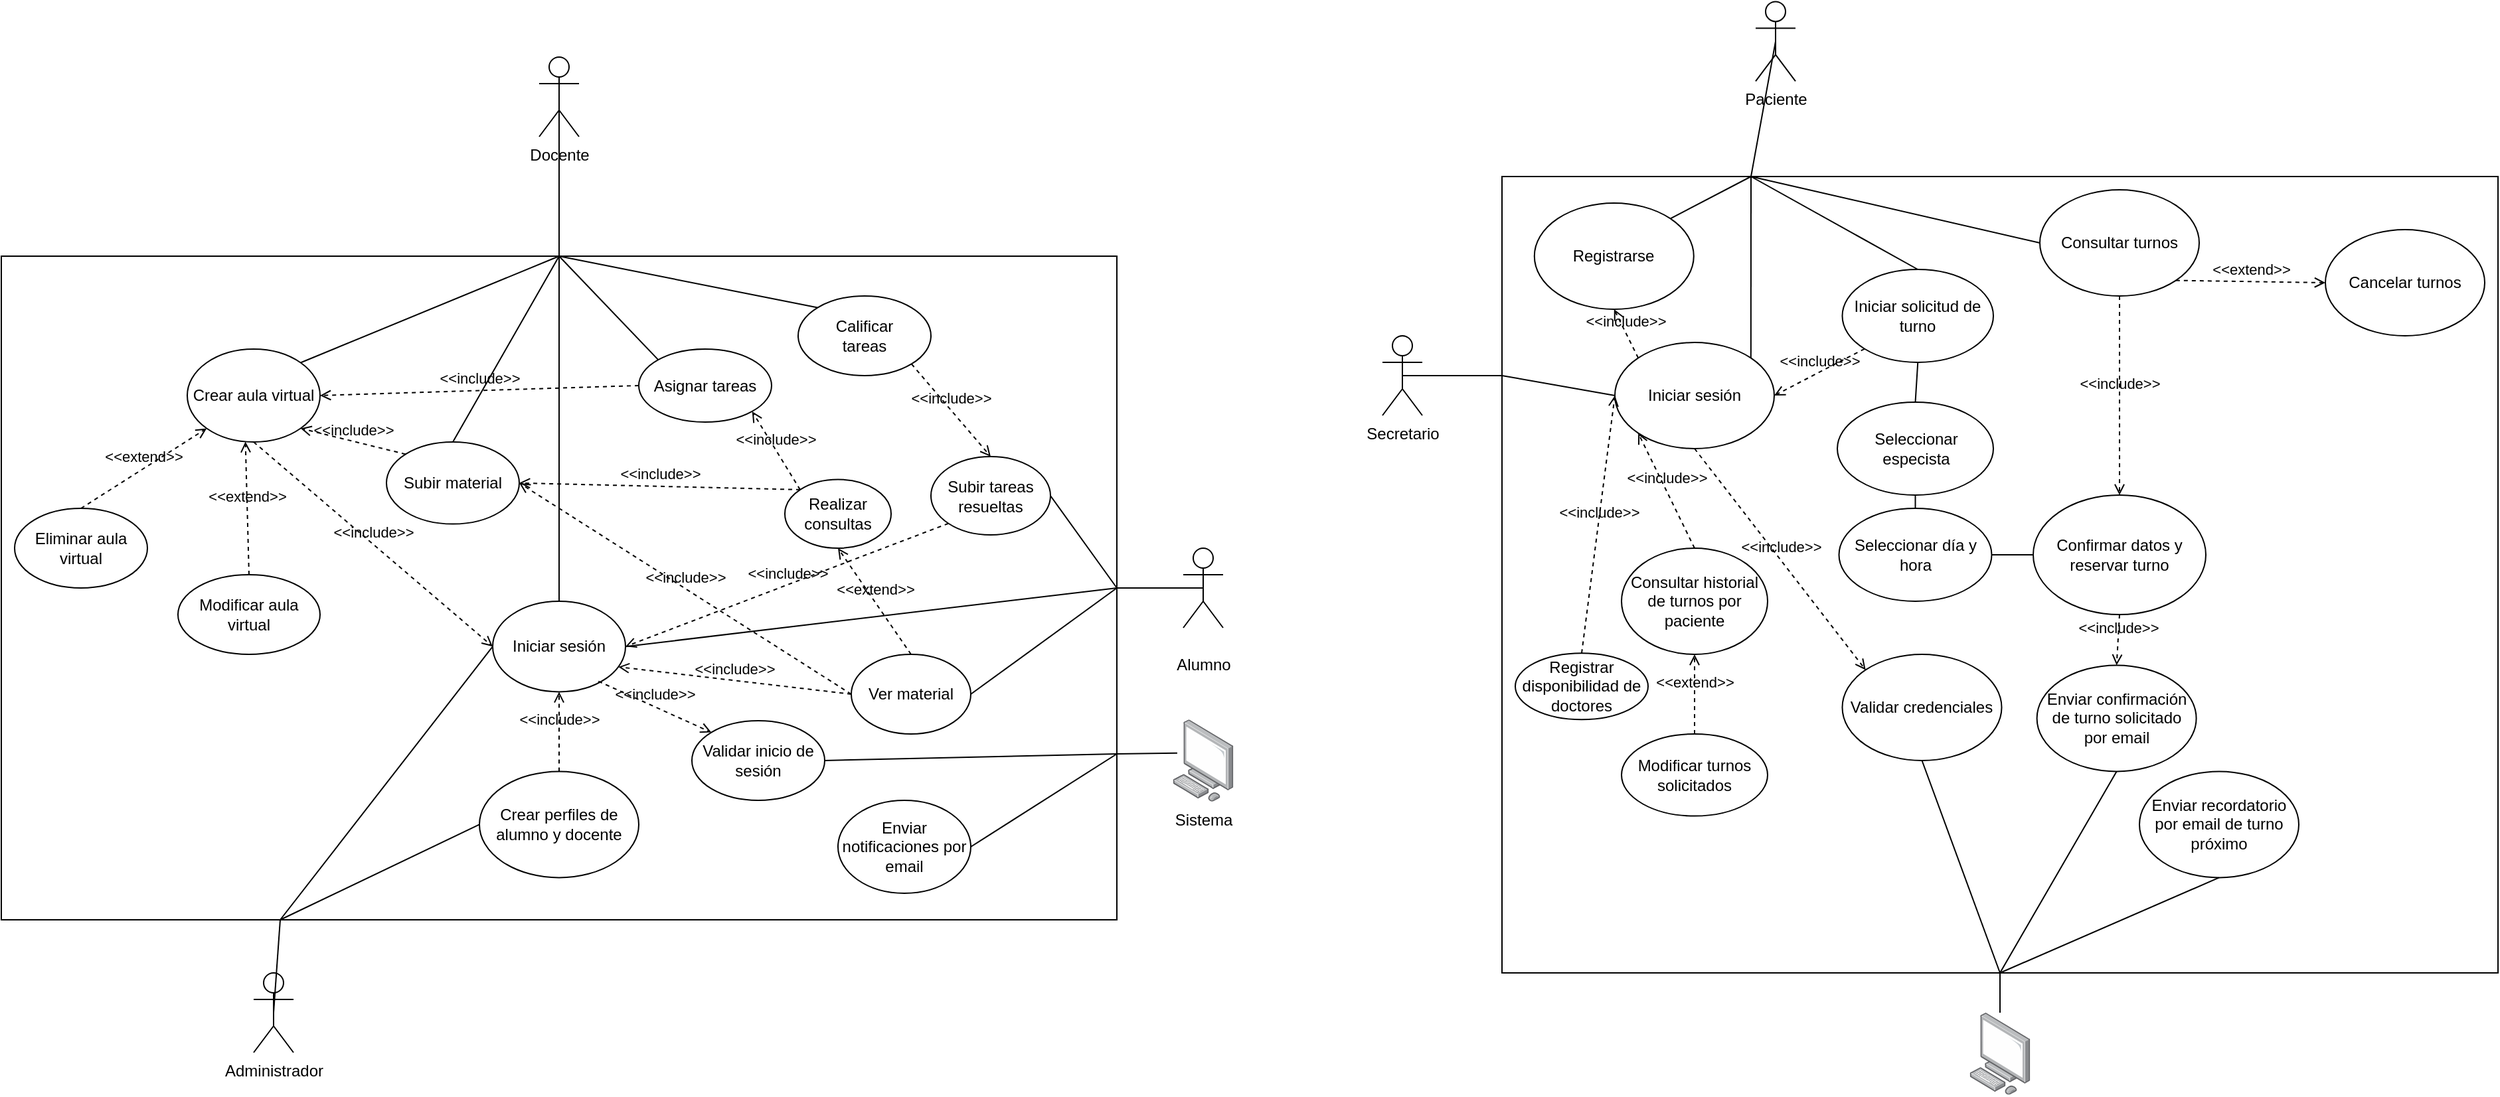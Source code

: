 <mxfile version="26.2.14">
  <diagram name="Página-1" id="scErUevI-4GT9AYKOMYy">
    <mxGraphModel dx="2680" dy="1925" grid="1" gridSize="10" guides="1" tooltips="1" connect="1" arrows="1" fold="1" page="1" pageScale="1" pageWidth="827" pageHeight="1169" math="0" shadow="0">
      <root>
        <mxCell id="0" />
        <mxCell id="1" parent="0" />
        <mxCell id="3wIR6ko056dWElmyYk91-91" value="" style="rounded=0;whiteSpace=wrap;html=1;" vertex="1" parent="1">
          <mxGeometry x="1020" y="-1000" width="750" height="600" as="geometry" />
        </mxCell>
        <mxCell id="y31MND58anYvLnVCojib-1" value="Docente" style="shape=umlActor;verticalLabelPosition=bottom;verticalAlign=top;html=1;outlineConnect=0;" parent="1" vertex="1">
          <mxGeometry x="295" y="-1090" width="30" height="60" as="geometry" />
        </mxCell>
        <mxCell id="3wIR6ko056dWElmyYk91-3" value="" style="rounded=0;whiteSpace=wrap;html=1;" vertex="1" parent="1">
          <mxGeometry x="-110" y="-940" width="840" height="500" as="geometry" />
        </mxCell>
        <mxCell id="3wIR6ko056dWElmyYk91-5" value="Sistema" style="image;points=[];aspect=fixed;html=1;align=center;shadow=0;dashed=0;image=img/lib/allied_telesis/computer_and_terminals/Personal_Computer.svg;" vertex="1" parent="1">
          <mxGeometry x="772.2" y="-590.9" width="45.6" height="61.8" as="geometry" />
        </mxCell>
        <mxCell id="3wIR6ko056dWElmyYk91-6" value="Administrador" style="shape=umlActor;verticalLabelPosition=bottom;verticalAlign=top;html=1;outlineConnect=0;" vertex="1" parent="1">
          <mxGeometry x="80" y="-400" width="30" height="60" as="geometry" />
        </mxCell>
        <mxCell id="3wIR6ko056dWElmyYk91-7" value="Iniciar sesión" style="ellipse;whiteSpace=wrap;html=1;" vertex="1" parent="1">
          <mxGeometry x="260" y="-680" width="100" height="68.2" as="geometry" />
        </mxCell>
        <mxCell id="3wIR6ko056dWElmyYk91-10" value="" style="endArrow=none;html=1;rounded=0;entryX=0.5;entryY=0.5;entryDx=0;entryDy=0;entryPerimeter=0;exitX=0.25;exitY=1;exitDx=0;exitDy=0;" edge="1" parent="1" source="3wIR6ko056dWElmyYk91-3" target="3wIR6ko056dWElmyYk91-6">
          <mxGeometry width="50" height="50" relative="1" as="geometry">
            <mxPoint x="140" y="-480" as="sourcePoint" />
            <mxPoint x="190" y="-530" as="targetPoint" />
          </mxGeometry>
        </mxCell>
        <mxCell id="3wIR6ko056dWElmyYk91-13" value="" style="endArrow=none;html=1;rounded=0;entryX=0;entryY=0.5;entryDx=0;entryDy=0;exitX=0.25;exitY=1;exitDx=0;exitDy=0;" edge="1" parent="1" source="3wIR6ko056dWElmyYk91-3" target="3wIR6ko056dWElmyYk91-7">
          <mxGeometry width="50" height="50" relative="1" as="geometry">
            <mxPoint x="80" y="-470" as="sourcePoint" />
            <mxPoint x="130" y="-520" as="targetPoint" />
          </mxGeometry>
        </mxCell>
        <mxCell id="3wIR6ko056dWElmyYk91-14" value="Crear perfiles de alumno y docente" style="ellipse;whiteSpace=wrap;html=1;" vertex="1" parent="1">
          <mxGeometry x="250" y="-551.8" width="120" height="80" as="geometry" />
        </mxCell>
        <mxCell id="3wIR6ko056dWElmyYk91-15" value="" style="endArrow=none;html=1;rounded=0;entryX=0;entryY=0.5;entryDx=0;entryDy=0;exitX=0.25;exitY=1;exitDx=0;exitDy=0;" edge="1" parent="1" source="3wIR6ko056dWElmyYk91-3" target="3wIR6ko056dWElmyYk91-14">
          <mxGeometry width="50" height="50" relative="1" as="geometry">
            <mxPoint x="130" y="-400" as="sourcePoint" />
            <mxPoint x="220" y="-490" as="targetPoint" />
          </mxGeometry>
        </mxCell>
        <mxCell id="3wIR6ko056dWElmyYk91-16" value="&amp;lt;&amp;lt;include&amp;gt;&amp;gt;" style="html=1;verticalAlign=bottom;labelBackgroundColor=none;endArrow=open;endFill=0;dashed=1;rounded=0;exitX=0.5;exitY=0;exitDx=0;exitDy=0;entryX=0.5;entryY=1;entryDx=0;entryDy=0;" edge="1" parent="1" source="3wIR6ko056dWElmyYk91-14" target="3wIR6ko056dWElmyYk91-7">
          <mxGeometry width="160" relative="1" as="geometry">
            <mxPoint x="300" y="-640" as="sourcePoint" />
            <mxPoint x="460" y="-640" as="targetPoint" />
          </mxGeometry>
        </mxCell>
        <mxCell id="3wIR6ko056dWElmyYk91-17" value="Crear aula virtual" style="ellipse;whiteSpace=wrap;html=1;" vertex="1" parent="1">
          <mxGeometry x="30" y="-870" width="100" height="70" as="geometry" />
        </mxCell>
        <mxCell id="3wIR6ko056dWElmyYk91-18" value="Modificar aula virtual" style="ellipse;whiteSpace=wrap;html=1;" vertex="1" parent="1">
          <mxGeometry x="23" y="-700" width="107" height="60" as="geometry" />
        </mxCell>
        <mxCell id="3wIR6ko056dWElmyYk91-19" value="Subir material" style="ellipse;whiteSpace=wrap;html=1;" vertex="1" parent="1">
          <mxGeometry x="180" y="-800" width="100" height="61.8" as="geometry" />
        </mxCell>
        <mxCell id="3wIR6ko056dWElmyYk91-25" value="Eliminar aula virtual" style="ellipse;whiteSpace=wrap;html=1;" vertex="1" parent="1">
          <mxGeometry x="-100" y="-750" width="100" height="60" as="geometry" />
        </mxCell>
        <mxCell id="3wIR6ko056dWElmyYk91-31" value="Asignar tareas" style="ellipse;whiteSpace=wrap;html=1;" vertex="1" parent="1">
          <mxGeometry x="370" y="-870" width="100" height="55" as="geometry" />
        </mxCell>
        <mxCell id="3wIR6ko056dWElmyYk91-35" value="Calificar&lt;div&gt;tareas&lt;/div&gt;" style="ellipse;whiteSpace=wrap;html=1;" vertex="1" parent="1">
          <mxGeometry x="490" y="-910" width="100" height="60" as="geometry" />
        </mxCell>
        <mxCell id="3wIR6ko056dWElmyYk91-37" value="" style="endArrow=none;html=1;rounded=0;exitX=1;exitY=0;exitDx=0;exitDy=0;entryX=0.5;entryY=0;entryDx=0;entryDy=0;" edge="1" parent="1" source="3wIR6ko056dWElmyYk91-17" target="3wIR6ko056dWElmyYk91-3">
          <mxGeometry width="50" height="50" relative="1" as="geometry">
            <mxPoint x="250" y="-850" as="sourcePoint" />
            <mxPoint x="300" y="-900" as="targetPoint" />
          </mxGeometry>
        </mxCell>
        <mxCell id="3wIR6ko056dWElmyYk91-38" value="" style="endArrow=none;html=1;rounded=0;entryX=0.5;entryY=0;entryDx=0;entryDy=0;exitX=0.5;exitY=0;exitDx=0;exitDy=0;" edge="1" parent="1" source="3wIR6ko056dWElmyYk91-19" target="3wIR6ko056dWElmyYk91-3">
          <mxGeometry width="50" height="50" relative="1" as="geometry">
            <mxPoint x="290" y="-840" as="sourcePoint" />
            <mxPoint x="340" y="-890" as="targetPoint" />
          </mxGeometry>
        </mxCell>
        <mxCell id="3wIR6ko056dWElmyYk91-39" value="" style="endArrow=none;html=1;rounded=0;entryX=0.5;entryY=0;entryDx=0;entryDy=0;exitX=0.5;exitY=0;exitDx=0;exitDy=0;" edge="1" parent="1" source="3wIR6ko056dWElmyYk91-7" target="3wIR6ko056dWElmyYk91-3">
          <mxGeometry width="50" height="50" relative="1" as="geometry">
            <mxPoint x="330" y="-780" as="sourcePoint" />
            <mxPoint x="380" y="-830" as="targetPoint" />
          </mxGeometry>
        </mxCell>
        <mxCell id="3wIR6ko056dWElmyYk91-40" value="" style="endArrow=none;html=1;rounded=0;exitX=0.5;exitY=0;exitDx=0;exitDy=0;entryX=0;entryY=0;entryDx=0;entryDy=0;" edge="1" parent="1" source="3wIR6ko056dWElmyYk91-3" target="3wIR6ko056dWElmyYk91-31">
          <mxGeometry width="50" height="50" relative="1" as="geometry">
            <mxPoint x="310" y="-930" as="sourcePoint" />
            <mxPoint x="420" y="-860" as="targetPoint" />
          </mxGeometry>
        </mxCell>
        <mxCell id="3wIR6ko056dWElmyYk91-41" value="" style="endArrow=none;html=1;rounded=0;exitX=0.5;exitY=0;exitDx=0;exitDy=0;entryX=0;entryY=0;entryDx=0;entryDy=0;" edge="1" parent="1" source="3wIR6ko056dWElmyYk91-3" target="3wIR6ko056dWElmyYk91-35">
          <mxGeometry width="50" height="50" relative="1" as="geometry">
            <mxPoint x="380" y="-830" as="sourcePoint" />
            <mxPoint x="430" y="-880" as="targetPoint" />
          </mxGeometry>
        </mxCell>
        <mxCell id="3wIR6ko056dWElmyYk91-42" value="" style="endArrow=none;html=1;rounded=0;entryX=0.5;entryY=0.5;entryDx=0;entryDy=0;entryPerimeter=0;exitX=0.5;exitY=0;exitDx=0;exitDy=0;" edge="1" parent="1" source="3wIR6ko056dWElmyYk91-3" target="y31MND58anYvLnVCojib-1">
          <mxGeometry width="50" height="50" relative="1" as="geometry">
            <mxPoint x="280" y="-950" as="sourcePoint" />
            <mxPoint x="330" y="-1000" as="targetPoint" />
          </mxGeometry>
        </mxCell>
        <mxCell id="3wIR6ko056dWElmyYk91-46" value="&amp;lt;&amp;lt;include&amp;gt;&amp;gt;" style="html=1;verticalAlign=bottom;labelBackgroundColor=none;endArrow=open;endFill=0;dashed=1;rounded=0;exitX=0.5;exitY=1;exitDx=0;exitDy=0;entryX=0;entryY=0.5;entryDx=0;entryDy=0;" edge="1" parent="1" source="3wIR6ko056dWElmyYk91-17" target="3wIR6ko056dWElmyYk91-7">
          <mxGeometry width="160" relative="1" as="geometry">
            <mxPoint y="-720" as="sourcePoint" />
            <mxPoint x="160" y="-720" as="targetPoint" />
          </mxGeometry>
        </mxCell>
        <mxCell id="3wIR6ko056dWElmyYk91-47" value="&amp;lt;&amp;lt;include&amp;gt;&amp;gt;" style="html=1;verticalAlign=bottom;labelBackgroundColor=none;endArrow=open;endFill=0;dashed=1;rounded=0;entryX=1;entryY=1;entryDx=0;entryDy=0;exitX=0;exitY=0;exitDx=0;exitDy=0;" edge="1" parent="1" source="3wIR6ko056dWElmyYk91-19" target="3wIR6ko056dWElmyYk91-17">
          <mxGeometry width="160" relative="1" as="geometry">
            <mxPoint x="20" y="-700" as="sourcePoint" />
            <mxPoint x="180" y="-700" as="targetPoint" />
          </mxGeometry>
        </mxCell>
        <mxCell id="3wIR6ko056dWElmyYk91-48" value="&amp;lt;&amp;lt;include&amp;gt;&amp;gt;" style="html=1;verticalAlign=bottom;labelBackgroundColor=none;endArrow=open;endFill=0;dashed=1;rounded=0;exitX=0;exitY=0.5;exitDx=0;exitDy=0;entryX=1;entryY=0.5;entryDx=0;entryDy=0;" edge="1" parent="1" source="3wIR6ko056dWElmyYk91-31" target="3wIR6ko056dWElmyYk91-17">
          <mxGeometry width="160" relative="1" as="geometry">
            <mxPoint x="450" y="-680" as="sourcePoint" />
            <mxPoint x="610" y="-680" as="targetPoint" />
          </mxGeometry>
        </mxCell>
        <mxCell id="3wIR6ko056dWElmyYk91-51" value="&lt;br&gt;Alumno" style="shape=umlActor;verticalLabelPosition=bottom;verticalAlign=top;html=1;outlineConnect=0;" vertex="1" parent="1">
          <mxGeometry x="780" y="-720" width="30" height="60" as="geometry" />
        </mxCell>
        <mxCell id="3wIR6ko056dWElmyYk91-52" value="Ver material" style="ellipse;whiteSpace=wrap;html=1;" vertex="1" parent="1">
          <mxGeometry x="530" y="-640" width="90" height="60" as="geometry" />
        </mxCell>
        <mxCell id="3wIR6ko056dWElmyYk91-53" value="Realizar consultas" style="ellipse;whiteSpace=wrap;html=1;" vertex="1" parent="1">
          <mxGeometry x="480" y="-771.8" width="80" height="51.8" as="geometry" />
        </mxCell>
        <mxCell id="3wIR6ko056dWElmyYk91-54" value="Subir tareas resueltas" style="ellipse;whiteSpace=wrap;html=1;" vertex="1" parent="1">
          <mxGeometry x="590" y="-789" width="90" height="59" as="geometry" />
        </mxCell>
        <mxCell id="3wIR6ko056dWElmyYk91-55" value="&amp;lt;&amp;lt;include&amp;gt;&amp;gt;" style="html=1;verticalAlign=bottom;labelBackgroundColor=none;endArrow=open;endFill=0;dashed=1;rounded=0;exitX=1;exitY=1;exitDx=0;exitDy=0;entryX=0.5;entryY=0;entryDx=0;entryDy=0;" edge="1" parent="1" source="3wIR6ko056dWElmyYk91-35" target="3wIR6ko056dWElmyYk91-54">
          <mxGeometry width="160" relative="1" as="geometry">
            <mxPoint x="640" y="-780" as="sourcePoint" />
            <mxPoint x="800" y="-780" as="targetPoint" />
          </mxGeometry>
        </mxCell>
        <mxCell id="3wIR6ko056dWElmyYk91-56" value="&amp;lt;&amp;lt;include&amp;gt;&amp;gt;" style="html=1;verticalAlign=bottom;labelBackgroundColor=none;endArrow=open;endFill=0;dashed=1;rounded=0;exitX=0;exitY=0;exitDx=0;exitDy=0;entryX=1;entryY=0.5;entryDx=0;entryDy=0;" edge="1" parent="1" source="3wIR6ko056dWElmyYk91-53" target="3wIR6ko056dWElmyYk91-19">
          <mxGeometry width="160" relative="1" as="geometry">
            <mxPoint x="450" y="-680" as="sourcePoint" />
            <mxPoint x="610" y="-680" as="targetPoint" />
          </mxGeometry>
        </mxCell>
        <mxCell id="3wIR6ko056dWElmyYk91-57" value="&amp;lt;&amp;lt;include&amp;gt;&amp;gt;" style="html=1;verticalAlign=bottom;labelBackgroundColor=none;endArrow=open;endFill=0;dashed=1;rounded=0;exitX=0;exitY=0;exitDx=0;exitDy=0;entryX=1;entryY=1;entryDx=0;entryDy=0;" edge="1" parent="1" source="3wIR6ko056dWElmyYk91-53" target="3wIR6ko056dWElmyYk91-31">
          <mxGeometry width="160" relative="1" as="geometry">
            <mxPoint x="440" y="-720" as="sourcePoint" />
            <mxPoint x="600" y="-720" as="targetPoint" />
          </mxGeometry>
        </mxCell>
        <mxCell id="3wIR6ko056dWElmyYk91-58" value="&amp;lt;&amp;lt;include&amp;gt;&amp;gt;" style="html=1;verticalAlign=bottom;labelBackgroundColor=none;endArrow=open;endFill=0;dashed=1;rounded=0;exitX=0;exitY=0.5;exitDx=0;exitDy=0;entryX=1;entryY=0.5;entryDx=0;entryDy=0;" edge="1" parent="1" source="3wIR6ko056dWElmyYk91-52" target="3wIR6ko056dWElmyYk91-19">
          <mxGeometry width="160" relative="1" as="geometry">
            <mxPoint x="540" y="-590" as="sourcePoint" />
            <mxPoint x="700" y="-590" as="targetPoint" />
          </mxGeometry>
        </mxCell>
        <mxCell id="3wIR6ko056dWElmyYk91-59" value="" style="endArrow=none;html=1;rounded=0;entryX=1;entryY=0.5;entryDx=0;entryDy=0;exitX=1;exitY=0.5;exitDx=0;exitDy=0;" edge="1" parent="1" source="3wIR6ko056dWElmyYk91-54" target="3wIR6ko056dWElmyYk91-3">
          <mxGeometry width="50" height="50" relative="1" as="geometry">
            <mxPoint x="650" y="-600" as="sourcePoint" />
            <mxPoint x="700" y="-650" as="targetPoint" />
          </mxGeometry>
        </mxCell>
        <mxCell id="3wIR6ko056dWElmyYk91-61" value="" style="endArrow=none;html=1;rounded=0;exitX=1;exitY=0.5;exitDx=0;exitDy=0;entryX=1;entryY=0.5;entryDx=0;entryDy=0;" edge="1" parent="1" source="3wIR6ko056dWElmyYk91-52" target="3wIR6ko056dWElmyYk91-3">
          <mxGeometry width="50" height="50" relative="1" as="geometry">
            <mxPoint x="680" y="-630" as="sourcePoint" />
            <mxPoint x="730" y="-680" as="targetPoint" />
          </mxGeometry>
        </mxCell>
        <mxCell id="3wIR6ko056dWElmyYk91-62" value="" style="endArrow=none;html=1;rounded=0;entryX=0.5;entryY=0.5;entryDx=0;entryDy=0;entryPerimeter=0;exitX=1;exitY=0.5;exitDx=0;exitDy=0;" edge="1" parent="1" source="3wIR6ko056dWElmyYk91-3" target="3wIR6ko056dWElmyYk91-51">
          <mxGeometry width="50" height="50" relative="1" as="geometry">
            <mxPoint x="670" y="-570" as="sourcePoint" />
            <mxPoint x="720" y="-620" as="targetPoint" />
          </mxGeometry>
        </mxCell>
        <mxCell id="3wIR6ko056dWElmyYk91-63" value="Enviar notificaciones por email" style="ellipse;whiteSpace=wrap;html=1;" vertex="1" parent="1">
          <mxGeometry x="520" y="-530" width="100" height="70" as="geometry" />
        </mxCell>
        <mxCell id="3wIR6ko056dWElmyYk91-64" value="" style="endArrow=none;html=1;rounded=0;exitX=1;exitY=0.5;exitDx=0;exitDy=0;entryX=1;entryY=0.75;entryDx=0;entryDy=0;" edge="1" parent="1" source="3wIR6ko056dWElmyYk91-63" target="3wIR6ko056dWElmyYk91-3">
          <mxGeometry width="50" height="50" relative="1" as="geometry">
            <mxPoint x="670" y="-460" as="sourcePoint" />
            <mxPoint x="720" y="-510" as="targetPoint" />
          </mxGeometry>
        </mxCell>
        <mxCell id="3wIR6ko056dWElmyYk91-65" value="&amp;lt;&amp;lt;extend&amp;gt;&amp;gt;" style="html=1;verticalAlign=bottom;labelBackgroundColor=none;endArrow=open;endFill=0;dashed=1;rounded=0;exitX=0.5;exitY=0;exitDx=0;exitDy=0;entryX=0.5;entryY=1;entryDx=0;entryDy=0;" edge="1" parent="1" source="3wIR6ko056dWElmyYk91-52" target="3wIR6ko056dWElmyYk91-53">
          <mxGeometry width="160" relative="1" as="geometry">
            <mxPoint x="570" y="-670" as="sourcePoint" />
            <mxPoint x="730" y="-670" as="targetPoint" />
          </mxGeometry>
        </mxCell>
        <mxCell id="3wIR6ko056dWElmyYk91-67" value="" style="endArrow=none;html=1;rounded=0;entryX=1;entryY=0.5;entryDx=0;entryDy=0;exitX=1;exitY=0.5;exitDx=0;exitDy=0;" edge="1" parent="1" source="3wIR6ko056dWElmyYk91-7" target="3wIR6ko056dWElmyYk91-3">
          <mxGeometry width="50" height="50" relative="1" as="geometry">
            <mxPoint x="610" y="-640" as="sourcePoint" />
            <mxPoint x="660" y="-690" as="targetPoint" />
          </mxGeometry>
        </mxCell>
        <mxCell id="3wIR6ko056dWElmyYk91-68" value="&amp;lt;&amp;lt;include&amp;gt;&amp;gt;" style="html=1;verticalAlign=bottom;labelBackgroundColor=none;endArrow=open;endFill=0;dashed=1;rounded=0;exitX=0;exitY=0.5;exitDx=0;exitDy=0;entryX=0.947;entryY=0.725;entryDx=0;entryDy=0;entryPerimeter=0;" edge="1" parent="1" source="3wIR6ko056dWElmyYk91-52" target="3wIR6ko056dWElmyYk91-7">
          <mxGeometry width="160" relative="1" as="geometry">
            <mxPoint x="480" y="-630" as="sourcePoint" />
            <mxPoint x="640" y="-630" as="targetPoint" />
          </mxGeometry>
        </mxCell>
        <mxCell id="3wIR6ko056dWElmyYk91-69" value="&amp;lt;&amp;lt;include&amp;gt;&amp;gt;" style="html=1;verticalAlign=bottom;labelBackgroundColor=none;endArrow=open;endFill=0;dashed=1;rounded=0;exitX=0;exitY=1;exitDx=0;exitDy=0;entryX=1;entryY=0.5;entryDx=0;entryDy=0;" edge="1" parent="1" source="3wIR6ko056dWElmyYk91-54" target="3wIR6ko056dWElmyYk91-7">
          <mxGeometry width="160" relative="1" as="geometry">
            <mxPoint x="560" y="-690" as="sourcePoint" />
            <mxPoint x="720" y="-690" as="targetPoint" />
          </mxGeometry>
        </mxCell>
        <mxCell id="3wIR6ko056dWElmyYk91-73" value="Secretario" style="shape=umlActor;verticalLabelPosition=bottom;verticalAlign=top;html=1;outlineConnect=0;" vertex="1" parent="1">
          <mxGeometry x="930" y="-880" width="30" height="60" as="geometry" />
        </mxCell>
        <mxCell id="3wIR6ko056dWElmyYk91-74" value="Paciente" style="shape=umlActor;verticalLabelPosition=bottom;verticalAlign=top;html=1;outlineConnect=0;" vertex="1" parent="1">
          <mxGeometry x="1211" y="-1131.8" width="30" height="60" as="geometry" />
        </mxCell>
        <mxCell id="3wIR6ko056dWElmyYk91-75" value="Iniciar sesión" style="ellipse;whiteSpace=wrap;html=1;" vertex="1" parent="1">
          <mxGeometry x="1105" y="-875" width="120" height="80" as="geometry" />
        </mxCell>
        <mxCell id="3wIR6ko056dWElmyYk91-76" value="Registrarse" style="ellipse;whiteSpace=wrap;html=1;" vertex="1" parent="1">
          <mxGeometry x="1044.4" y="-980" width="120" height="80" as="geometry" />
        </mxCell>
        <mxCell id="3wIR6ko056dWElmyYk91-77" value="Iniciar solicitud de turno" style="ellipse;whiteSpace=wrap;html=1;" vertex="1" parent="1">
          <mxGeometry x="1276.25" y="-930" width="113.75" height="70" as="geometry" />
        </mxCell>
        <mxCell id="3wIR6ko056dWElmyYk91-78" value="Consultar turnos" style="ellipse;whiteSpace=wrap;html=1;" vertex="1" parent="1">
          <mxGeometry x="1425" y="-990" width="120" height="80" as="geometry" />
        </mxCell>
        <mxCell id="3wIR6ko056dWElmyYk91-79" value="Cancelar turnos" style="ellipse;whiteSpace=wrap;html=1;" vertex="1" parent="1">
          <mxGeometry x="1640" y="-960" width="120" height="80" as="geometry" />
        </mxCell>
        <mxCell id="3wIR6ko056dWElmyYk91-80" value="Registrar disponibilidad de doctores" style="ellipse;whiteSpace=wrap;html=1;" vertex="1" parent="1">
          <mxGeometry x="1030" y="-640.9" width="100" height="50" as="geometry" />
        </mxCell>
        <mxCell id="3wIR6ko056dWElmyYk91-81" value="Seleccionar especista" style="ellipse;whiteSpace=wrap;html=1;" vertex="1" parent="1">
          <mxGeometry x="1272.5" y="-830" width="117.5" height="70" as="geometry" />
        </mxCell>
        <mxCell id="3wIR6ko056dWElmyYk91-82" value="Seleccionar día y hora" style="ellipse;whiteSpace=wrap;html=1;" vertex="1" parent="1">
          <mxGeometry x="1273.75" y="-750" width="115" height="70" as="geometry" />
        </mxCell>
        <mxCell id="3wIR6ko056dWElmyYk91-83" value="Confirmar datos y reservar turno" style="ellipse;whiteSpace=wrap;html=1;" vertex="1" parent="1">
          <mxGeometry x="1420" y="-760" width="130" height="90" as="geometry" />
        </mxCell>
        <mxCell id="3wIR6ko056dWElmyYk91-84" value="Enviar confirmación de turno solicitado por email" style="ellipse;whiteSpace=wrap;html=1;" vertex="1" parent="1">
          <mxGeometry x="1422.8" y="-631.8" width="120" height="80" as="geometry" />
        </mxCell>
        <mxCell id="3wIR6ko056dWElmyYk91-85" value="" style="image;points=[];aspect=fixed;html=1;align=center;shadow=0;dashed=0;image=img/lib/allied_telesis/computer_and_terminals/Personal_Computer.svg;" vertex="1" parent="1">
          <mxGeometry x="1372.2" y="-370.0" width="45.6" height="61.8" as="geometry" />
        </mxCell>
        <mxCell id="3wIR6ko056dWElmyYk91-87" value="Enviar recordatorio por email de turno próximo" style="ellipse;whiteSpace=wrap;html=1;" vertex="1" parent="1">
          <mxGeometry x="1500" y="-551.8" width="120" height="80" as="geometry" />
        </mxCell>
        <mxCell id="3wIR6ko056dWElmyYk91-88" value="Modificar turnos solicitados" style="ellipse;whiteSpace=wrap;html=1;" vertex="1" parent="1">
          <mxGeometry x="1110" y="-580" width="110" height="61.8" as="geometry" />
        </mxCell>
        <mxCell id="3wIR6ko056dWElmyYk91-89" value="Consultar historial de turnos por paciente" style="ellipse;whiteSpace=wrap;html=1;" vertex="1" parent="1">
          <mxGeometry x="1110" y="-720" width="110" height="80" as="geometry" />
        </mxCell>
        <mxCell id="3wIR6ko056dWElmyYk91-92" value="" style="endArrow=none;html=1;rounded=0;exitX=0.5;exitY=0;exitDx=0;exitDy=0;entryX=0.25;entryY=0;entryDx=0;entryDy=0;" edge="1" parent="1" source="3wIR6ko056dWElmyYk91-77" target="3wIR6ko056dWElmyYk91-91">
          <mxGeometry width="50" height="50" relative="1" as="geometry">
            <mxPoint x="1440" y="-940" as="sourcePoint" />
            <mxPoint x="1490" y="-990" as="targetPoint" />
          </mxGeometry>
        </mxCell>
        <mxCell id="3wIR6ko056dWElmyYk91-93" value="" style="endArrow=none;html=1;rounded=0;entryX=0.5;entryY=1;entryDx=0;entryDy=0;exitX=0.5;exitY=0;exitDx=0;exitDy=0;" edge="1" parent="1" source="3wIR6ko056dWElmyYk91-81" target="3wIR6ko056dWElmyYk91-77">
          <mxGeometry width="50" height="50" relative="1" as="geometry">
            <mxPoint x="1220" y="-850" as="sourcePoint" />
            <mxPoint x="1270" y="-900" as="targetPoint" />
          </mxGeometry>
        </mxCell>
        <mxCell id="3wIR6ko056dWElmyYk91-94" value="" style="endArrow=none;html=1;rounded=0;entryX=0.5;entryY=1;entryDx=0;entryDy=0;exitX=0.5;exitY=0;exitDx=0;exitDy=0;" edge="1" parent="1" source="3wIR6ko056dWElmyYk91-82" target="3wIR6ko056dWElmyYk91-81">
          <mxGeometry width="50" height="50" relative="1" as="geometry">
            <mxPoint x="1180" y="-630" as="sourcePoint" />
            <mxPoint x="1230" y="-680" as="targetPoint" />
          </mxGeometry>
        </mxCell>
        <mxCell id="3wIR6ko056dWElmyYk91-95" value="" style="endArrow=none;html=1;rounded=0;entryX=0;entryY=0.5;entryDx=0;entryDy=0;exitX=1;exitY=0.5;exitDx=0;exitDy=0;" edge="1" parent="1" source="3wIR6ko056dWElmyYk91-82" target="3wIR6ko056dWElmyYk91-83">
          <mxGeometry width="50" height="50" relative="1" as="geometry">
            <mxPoint x="1330" y="-580" as="sourcePoint" />
            <mxPoint x="1380" y="-630" as="targetPoint" />
          </mxGeometry>
        </mxCell>
        <mxCell id="3wIR6ko056dWElmyYk91-96" value="" style="endArrow=none;html=1;rounded=0;entryX=0.25;entryY=0;entryDx=0;entryDy=0;exitX=0;exitY=0.5;exitDx=0;exitDy=0;" edge="1" parent="1" source="3wIR6ko056dWElmyYk91-78" target="3wIR6ko056dWElmyYk91-91">
          <mxGeometry width="50" height="50" relative="1" as="geometry">
            <mxPoint x="1540" y="-840" as="sourcePoint" />
            <mxPoint x="1590" y="-890" as="targetPoint" />
          </mxGeometry>
        </mxCell>
        <mxCell id="3wIR6ko056dWElmyYk91-97" value="" style="endArrow=none;html=1;rounded=0;entryX=0.25;entryY=0;entryDx=0;entryDy=0;exitX=1;exitY=0;exitDx=0;exitDy=0;" edge="1" parent="1" source="3wIR6ko056dWElmyYk91-76" target="3wIR6ko056dWElmyYk91-91">
          <mxGeometry width="50" height="50" relative="1" as="geometry">
            <mxPoint x="1250" y="-940" as="sourcePoint" />
            <mxPoint x="1300" y="-990" as="targetPoint" />
          </mxGeometry>
        </mxCell>
        <mxCell id="3wIR6ko056dWElmyYk91-98" value="" style="endArrow=none;html=1;rounded=0;entryX=0.25;entryY=0;entryDx=0;entryDy=0;exitX=1;exitY=0;exitDx=0;exitDy=0;" edge="1" parent="1" source="3wIR6ko056dWElmyYk91-75" target="3wIR6ko056dWElmyYk91-91">
          <mxGeometry width="50" height="50" relative="1" as="geometry">
            <mxPoint x="1220" y="-910" as="sourcePoint" />
            <mxPoint x="1270" y="-960" as="targetPoint" />
          </mxGeometry>
        </mxCell>
        <mxCell id="3wIR6ko056dWElmyYk91-100" value="&amp;lt;&amp;lt;include&amp;gt;&amp;gt;" style="html=1;verticalAlign=bottom;labelBackgroundColor=none;endArrow=open;endFill=0;dashed=1;rounded=0;entryX=0.5;entryY=1;entryDx=0;entryDy=0;exitX=0;exitY=0;exitDx=0;exitDy=0;" edge="1" parent="1" source="3wIR6ko056dWElmyYk91-75" target="3wIR6ko056dWElmyYk91-76">
          <mxGeometry width="160" relative="1" as="geometry">
            <mxPoint x="1070" y="-730" as="sourcePoint" />
            <mxPoint x="1230" y="-730" as="targetPoint" />
          </mxGeometry>
        </mxCell>
        <mxCell id="3wIR6ko056dWElmyYk91-101" value="" style="endArrow=none;html=1;rounded=0;entryX=0.5;entryY=0.5;entryDx=0;entryDy=0;entryPerimeter=0;exitX=0.25;exitY=0;exitDx=0;exitDy=0;" edge="1" parent="1" source="3wIR6ko056dWElmyYk91-91" target="3wIR6ko056dWElmyYk91-74">
          <mxGeometry width="50" height="50" relative="1" as="geometry">
            <mxPoint x="1370" y="-1020" as="sourcePoint" />
            <mxPoint x="1470" y="-1080" as="targetPoint" />
          </mxGeometry>
        </mxCell>
        <mxCell id="3wIR6ko056dWElmyYk91-102" value="&amp;lt;&amp;lt;include&amp;gt;&amp;gt;" style="html=1;verticalAlign=bottom;labelBackgroundColor=none;endArrow=open;endFill=0;dashed=1;rounded=0;exitX=0;exitY=1;exitDx=0;exitDy=0;entryX=1;entryY=0.5;entryDx=0;entryDy=0;" edge="1" parent="1" source="3wIR6ko056dWElmyYk91-77" target="3wIR6ko056dWElmyYk91-75">
          <mxGeometry width="160" relative="1" as="geometry">
            <mxPoint x="1150" y="-720" as="sourcePoint" />
            <mxPoint x="1310" y="-720" as="targetPoint" />
          </mxGeometry>
        </mxCell>
        <mxCell id="3wIR6ko056dWElmyYk91-104" value="&amp;lt;&amp;lt;include&amp;gt;&amp;gt;" style="html=1;verticalAlign=bottom;labelBackgroundColor=none;endArrow=open;endFill=0;dashed=1;rounded=0;entryX=0.5;entryY=0;entryDx=0;entryDy=0;exitX=0.5;exitY=1;exitDx=0;exitDy=0;" edge="1" parent="1" source="3wIR6ko056dWElmyYk91-78" target="3wIR6ko056dWElmyYk91-83">
          <mxGeometry x="0.002" width="160" relative="1" as="geometry">
            <mxPoint x="1748.534" y="-769.996" as="sourcePoint" />
            <mxPoint x="1639.998" y="-705.1" as="targetPoint" />
            <mxPoint as="offset" />
          </mxGeometry>
        </mxCell>
        <mxCell id="3wIR6ko056dWElmyYk91-105" value="" style="endArrow=none;html=1;rounded=0;entryX=0;entryY=0.5;entryDx=0;entryDy=0;exitX=0;exitY=0.25;exitDx=0;exitDy=0;" edge="1" parent="1" source="3wIR6ko056dWElmyYk91-91" target="3wIR6ko056dWElmyYk91-75">
          <mxGeometry width="50" height="50" relative="1" as="geometry">
            <mxPoint x="1090" y="-720" as="sourcePoint" />
            <mxPoint x="1140" y="-770" as="targetPoint" />
          </mxGeometry>
        </mxCell>
        <mxCell id="3wIR6ko056dWElmyYk91-109" value="&amp;lt;&amp;lt;extend&amp;gt;&amp;gt;" style="html=1;verticalAlign=bottom;labelBackgroundColor=none;endArrow=open;endFill=0;dashed=1;rounded=0;entryX=0.5;entryY=1;entryDx=0;entryDy=0;exitX=0.5;exitY=0;exitDx=0;exitDy=0;" edge="1" parent="1" source="3wIR6ko056dWElmyYk91-88" target="3wIR6ko056dWElmyYk91-89">
          <mxGeometry width="160" relative="1" as="geometry">
            <mxPoint x="1190" y="-620" as="sourcePoint" />
            <mxPoint x="1350" y="-620" as="targetPoint" />
          </mxGeometry>
        </mxCell>
        <mxCell id="3wIR6ko056dWElmyYk91-110" value="&amp;lt;&amp;lt;extend&amp;gt;&amp;gt;" style="html=1;verticalAlign=bottom;labelBackgroundColor=none;endArrow=open;endFill=0;dashed=1;rounded=0;exitX=1;exitY=1;exitDx=0;exitDy=0;entryX=0;entryY=0.5;entryDx=0;entryDy=0;" edge="1" parent="1" source="3wIR6ko056dWElmyYk91-78" target="3wIR6ko056dWElmyYk91-79">
          <mxGeometry width="160" relative="1" as="geometry">
            <mxPoint x="1470" y="-850" as="sourcePoint" />
            <mxPoint x="1630" y="-850" as="targetPoint" />
          </mxGeometry>
        </mxCell>
        <mxCell id="3wIR6ko056dWElmyYk91-112" value="" style="endArrow=none;html=1;rounded=0;entryX=0;entryY=0.25;entryDx=0;entryDy=0;exitX=0.5;exitY=0.5;exitDx=0;exitDy=0;exitPerimeter=0;" edge="1" parent="1" source="3wIR6ko056dWElmyYk91-73" target="3wIR6ko056dWElmyYk91-91">
          <mxGeometry width="50" height="50" relative="1" as="geometry">
            <mxPoint x="910" y="-520" as="sourcePoint" />
            <mxPoint x="960" y="-570" as="targetPoint" />
          </mxGeometry>
        </mxCell>
        <mxCell id="3wIR6ko056dWElmyYk91-113" value="" style="endArrow=none;html=1;rounded=0;entryX=0.5;entryY=1;entryDx=0;entryDy=0;" edge="1" parent="1" source="3wIR6ko056dWElmyYk91-85" target="3wIR6ko056dWElmyYk91-91">
          <mxGeometry width="50" height="50" relative="1" as="geometry">
            <mxPoint x="1330" y="-320" as="sourcePoint" />
            <mxPoint x="1380" y="-370" as="targetPoint" />
          </mxGeometry>
        </mxCell>
        <mxCell id="3wIR6ko056dWElmyYk91-114" value="" style="endArrow=none;html=1;rounded=0;entryX=0.5;entryY=1;entryDx=0;entryDy=0;exitX=0.5;exitY=1;exitDx=0;exitDy=0;" edge="1" parent="1" source="3wIR6ko056dWElmyYk91-91" target="3wIR6ko056dWElmyYk91-84">
          <mxGeometry width="50" height="50" relative="1" as="geometry">
            <mxPoint x="1410" y="-430" as="sourcePoint" />
            <mxPoint x="1460" y="-480" as="targetPoint" />
          </mxGeometry>
        </mxCell>
        <mxCell id="3wIR6ko056dWElmyYk91-115" value="" style="endArrow=none;html=1;rounded=0;exitX=0.5;exitY=1;exitDx=0;exitDy=0;entryX=0.5;entryY=1;entryDx=0;entryDy=0;" edge="1" parent="1" source="3wIR6ko056dWElmyYk91-91" target="3wIR6ko056dWElmyYk91-87">
          <mxGeometry width="50" height="50" relative="1" as="geometry">
            <mxPoint x="1450" y="-410" as="sourcePoint" />
            <mxPoint x="1500" y="-460" as="targetPoint" />
          </mxGeometry>
        </mxCell>
        <mxCell id="3wIR6ko056dWElmyYk91-135" value="Validar inicio de sesión" style="ellipse;whiteSpace=wrap;html=1;" vertex="1" parent="1">
          <mxGeometry x="410" y="-590" width="100" height="60" as="geometry" />
        </mxCell>
        <mxCell id="3wIR6ko056dWElmyYk91-136" value="&amp;lt;&amp;lt;include&amp;gt;&amp;gt;" style="html=1;verticalAlign=bottom;labelBackgroundColor=none;endArrow=open;endFill=0;dashed=1;rounded=0;entryX=0;entryY=0;entryDx=0;entryDy=0;exitX=0.796;exitY=0.884;exitDx=0;exitDy=0;exitPerimeter=0;" edge="1" parent="1" source="3wIR6ko056dWElmyYk91-7" target="3wIR6ko056dWElmyYk91-135">
          <mxGeometry width="160" relative="1" as="geometry">
            <mxPoint x="350" y="-620" as="sourcePoint" />
            <mxPoint x="510" y="-620" as="targetPoint" />
          </mxGeometry>
        </mxCell>
        <mxCell id="3wIR6ko056dWElmyYk91-137" value="" style="endArrow=none;html=1;rounded=0;exitX=1;exitY=0.5;exitDx=0;exitDy=0;entryX=1;entryY=0.75;entryDx=0;entryDy=0;" edge="1" parent="1" source="3wIR6ko056dWElmyYk91-135" target="3wIR6ko056dWElmyYk91-3">
          <mxGeometry width="50" height="50" relative="1" as="geometry">
            <mxPoint x="670" y="-540" as="sourcePoint" />
            <mxPoint x="720" y="-590" as="targetPoint" />
          </mxGeometry>
        </mxCell>
        <mxCell id="3wIR6ko056dWElmyYk91-138" value="" style="endArrow=none;html=1;rounded=0;exitX=1;exitY=0.75;exitDx=0;exitDy=0;entryX=0.072;entryY=0.409;entryDx=0;entryDy=0;entryPerimeter=0;" edge="1" parent="1" source="3wIR6ko056dWElmyYk91-3" target="3wIR6ko056dWElmyYk91-5">
          <mxGeometry width="50" height="50" relative="1" as="geometry">
            <mxPoint x="740" y="-550" as="sourcePoint" />
            <mxPoint x="790" y="-600" as="targetPoint" />
          </mxGeometry>
        </mxCell>
        <mxCell id="3wIR6ko056dWElmyYk91-140" value="&amp;lt;&amp;lt;extend&amp;gt;&amp;gt;" style="html=1;verticalAlign=bottom;labelBackgroundColor=none;endArrow=open;endFill=0;dashed=1;rounded=0;exitX=0.5;exitY=0;exitDx=0;exitDy=0;entryX=0;entryY=1;entryDx=0;entryDy=0;" edge="1" parent="1" source="3wIR6ko056dWElmyYk91-25" target="3wIR6ko056dWElmyYk91-17">
          <mxGeometry width="160" relative="1" as="geometry">
            <mxPoint x="-30" y="-760" as="sourcePoint" />
            <mxPoint x="130" y="-760" as="targetPoint" />
          </mxGeometry>
        </mxCell>
        <mxCell id="3wIR6ko056dWElmyYk91-141" value="&amp;lt;&amp;lt;extend&amp;gt;&amp;gt;" style="html=1;verticalAlign=bottom;labelBackgroundColor=none;endArrow=open;endFill=0;dashed=1;rounded=0;exitX=0.5;exitY=0;exitDx=0;exitDy=0;entryX=0.438;entryY=0.996;entryDx=0;entryDy=0;entryPerimeter=0;" edge="1" parent="1" source="3wIR6ko056dWElmyYk91-18" target="3wIR6ko056dWElmyYk91-17">
          <mxGeometry width="160" relative="1" as="geometry">
            <mxPoint x="-70" y="-830" as="sourcePoint" />
            <mxPoint x="90" y="-830" as="targetPoint" />
          </mxGeometry>
        </mxCell>
        <mxCell id="3wIR6ko056dWElmyYk91-142" value="Validar credenciales" style="ellipse;whiteSpace=wrap;html=1;" vertex="1" parent="1">
          <mxGeometry x="1276.25" y="-640" width="120" height="80" as="geometry" />
        </mxCell>
        <mxCell id="3wIR6ko056dWElmyYk91-144" value="&amp;lt;&amp;lt;include&amp;gt;&amp;gt;" style="html=1;verticalAlign=bottom;labelBackgroundColor=none;endArrow=open;endFill=0;dashed=1;rounded=0;exitX=0.5;exitY=1;exitDx=0;exitDy=0;entryX=0;entryY=0;entryDx=0;entryDy=0;" edge="1" parent="1" source="3wIR6ko056dWElmyYk91-75" target="3wIR6ko056dWElmyYk91-142">
          <mxGeometry width="160" relative="1" as="geometry">
            <mxPoint x="1211" y="-738.2" as="sourcePoint" />
            <mxPoint x="1371" y="-738.2" as="targetPoint" />
          </mxGeometry>
        </mxCell>
        <mxCell id="3wIR6ko056dWElmyYk91-145" value="" style="endArrow=none;html=1;rounded=0;entryX=0.5;entryY=1;entryDx=0;entryDy=0;exitX=0.5;exitY=1;exitDx=0;exitDy=0;" edge="1" parent="1" source="3wIR6ko056dWElmyYk91-91" target="3wIR6ko056dWElmyYk91-142">
          <mxGeometry width="50" height="50" relative="1" as="geometry">
            <mxPoint x="1520" y="-460" as="sourcePoint" />
            <mxPoint x="1570" y="-510" as="targetPoint" />
          </mxGeometry>
        </mxCell>
        <mxCell id="3wIR6ko056dWElmyYk91-146" value="&amp;lt;&amp;lt;include&amp;gt;&amp;gt;" style="html=1;verticalAlign=bottom;labelBackgroundColor=none;endArrow=open;endFill=0;dashed=1;rounded=0;exitX=0.5;exitY=1;exitDx=0;exitDy=0;entryX=0.5;entryY=0;entryDx=0;entryDy=0;" edge="1" parent="1" source="3wIR6ko056dWElmyYk91-83" target="3wIR6ko056dWElmyYk91-84">
          <mxGeometry width="160" relative="1" as="geometry">
            <mxPoint x="1680" y="-710" as="sourcePoint" />
            <mxPoint x="1840" y="-710" as="targetPoint" />
          </mxGeometry>
        </mxCell>
        <mxCell id="3wIR6ko056dWElmyYk91-147" value="&amp;lt;&amp;lt;include&amp;gt;&amp;gt;" style="html=1;verticalAlign=bottom;labelBackgroundColor=none;endArrow=open;endFill=0;dashed=1;rounded=0;exitX=0.5;exitY=0;exitDx=0;exitDy=0;entryX=0;entryY=1;entryDx=0;entryDy=0;" edge="1" parent="1" source="3wIR6ko056dWElmyYk91-89" target="3wIR6ko056dWElmyYk91-75">
          <mxGeometry width="160" relative="1" as="geometry">
            <mxPoint x="1140" y="-750" as="sourcePoint" />
            <mxPoint x="1300" y="-750" as="targetPoint" />
          </mxGeometry>
        </mxCell>
        <mxCell id="3wIR6ko056dWElmyYk91-148" value="&amp;lt;&amp;lt;include&amp;gt;&amp;gt;" style="html=1;verticalAlign=bottom;labelBackgroundColor=none;endArrow=open;endFill=0;dashed=1;rounded=0;exitX=0.5;exitY=0;exitDx=0;exitDy=0;entryX=0;entryY=0.5;entryDx=0;entryDy=0;" edge="1" parent="1" source="3wIR6ko056dWElmyYk91-80" target="3wIR6ko056dWElmyYk91-75">
          <mxGeometry width="160" relative="1" as="geometry">
            <mxPoint x="1060" y="-590" as="sourcePoint" />
            <mxPoint x="1220" y="-590" as="targetPoint" />
          </mxGeometry>
        </mxCell>
      </root>
    </mxGraphModel>
  </diagram>
</mxfile>
